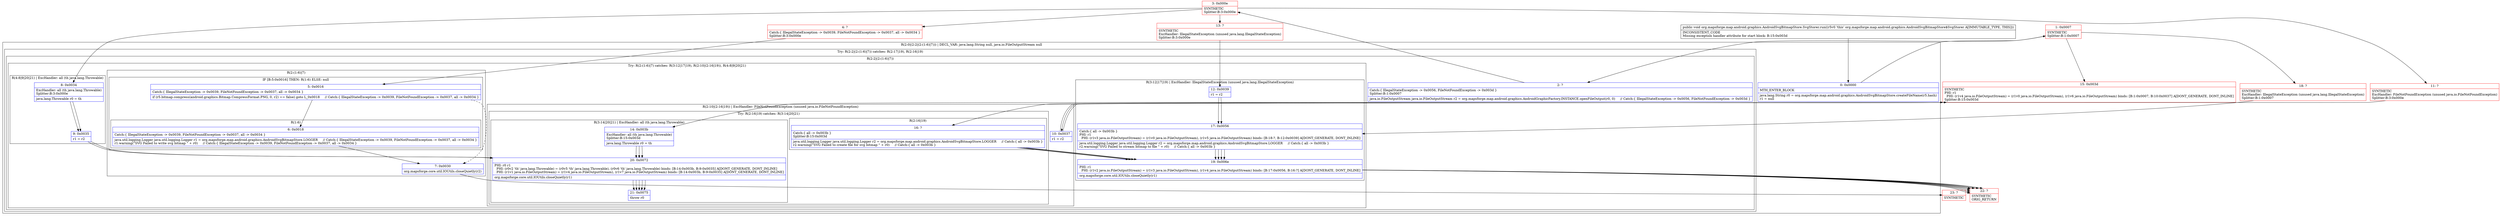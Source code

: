 digraph "CFG fororg.mapsforge.map.android.graphics.AndroidSvgBitmapStore.SvgStorer.run()V" {
subgraph cluster_Region_491045976 {
label = "R(2:0|(2:2|(2:(1:6)|7))) | DECL_VAR: java.lang.String null, java.io.FileOutputStream null\l";
node [shape=record,color=blue];
Node_0 [shape=record,label="{0\:\ 0x0000|MTH_ENTER_BLOCK\l|java.lang.String r0 = org.mapsforge.map.android.graphics.AndroidSvgBitmapStore.createFileName(r5.hash)\lr1 = null\l}"];
subgraph cluster_TryCatchRegion_379745322 {
label = "Try: R(2:2|(2:(1:6)|7)) catches: R(2:17|19), R(2:16|19)";
node [shape=record,color=blue];
subgraph cluster_Region_822347220 {
label = "R(2:2|(2:(1:6)|7))";
node [shape=record,color=blue];
Node_2 [shape=record,label="{2\:\ ?|Catch:\{ IllegalStateException \-\> 0x0056, FileNotFoundException \-\> 0x003d \}\lSplitter:B:1:0x0007\l|java.io.FileOutputStream java.io.FileOutputStream r2 = org.mapsforge.map.android.graphics.AndroidGraphicFactory.INSTANCE.openFileOutput(r0, 0)     \/\/ Catch:\{ IllegalStateException \-\> 0x0056, FileNotFoundException \-\> 0x003d \}\l}"];
subgraph cluster_TryCatchRegion_755379295 {
label = "Try: R(2:(1:6)|7) catches: R(3:12|17|19), R(2:10|(2:16|19)), R(4:8|9|20|21)";
node [shape=record,color=blue];
subgraph cluster_Region_677914735 {
label = "R(2:(1:6)|7)";
node [shape=record,color=blue];
subgraph cluster_IfRegion_1237293509 {
label = "IF [B:5:0x0016] THEN: R(1:6) ELSE: null";
node [shape=record,color=blue];
Node_5 [shape=record,label="{5\:\ 0x0016|Catch:\{ IllegalStateException \-\> 0x0039, FileNotFoundException \-\> 0x0037, all \-\> 0x0034 \}\l|if (r5.bitmap.compress(android.graphics.Bitmap.CompressFormat.PNG, 0, r2) == false) goto L_0x0018     \/\/ Catch:\{ IllegalStateException \-\> 0x0039, FileNotFoundException \-\> 0x0037, all \-\> 0x0034 \}\l}"];
subgraph cluster_Region_265500792 {
label = "R(1:6)";
node [shape=record,color=blue];
Node_6 [shape=record,label="{6\:\ 0x0018|Catch:\{ IllegalStateException \-\> 0x0039, FileNotFoundException \-\> 0x0037, all \-\> 0x0034 \}\l|java.util.logging.Logger java.util.logging.Logger r1 = org.mapsforge.map.android.graphics.AndroidSvgBitmapStore.LOGGER     \/\/ Catch:\{ IllegalStateException \-\> 0x0039, FileNotFoundException \-\> 0x0037, all \-\> 0x0034 \}\lr1.warning(\"SVG Failed to write svg bitmap \" + r0)     \/\/ Catch:\{ IllegalStateException \-\> 0x0039, FileNotFoundException \-\> 0x0037, all \-\> 0x0034 \}\l}"];
}
}
Node_7 [shape=record,label="{7\:\ 0x0030|org.mapsforge.core.util.IOUtils.closeQuietly(r2)\l}"];
}
subgraph cluster_Region_67708404 {
label = "R(3:12|17|19) | ExcHandler: IllegalStateException (unused java.lang.IllegalStateException)\l";
node [shape=record,color=blue];
Node_12 [shape=record,label="{12\:\ 0x0039|r1 = r2\l}"];
Node_17 [shape=record,label="{17\:\ 0x0056|Catch:\{ all \-\> 0x003b \}\lPHI: r1 \l  PHI: (r1v3 java.io.FileOutputStream) = (r1v0 java.io.FileOutputStream), (r1v5 java.io.FileOutputStream) binds: [B:18:?, B:12:0x0039] A[DONT_GENERATE, DONT_INLINE]\l|java.util.logging.Logger java.util.logging.Logger r2 = org.mapsforge.map.android.graphics.AndroidSvgBitmapStore.LOGGER     \/\/ Catch:\{ all \-\> 0x003b \}\lr2.warning(\"SVG Failed to stream bitmap to file \" + r0)     \/\/ Catch:\{ all \-\> 0x003b \}\l}"];
Node_19 [shape=record,label="{19\:\ 0x006e|PHI: r1 \l  PHI: (r1v2 java.io.FileOutputStream) = (r1v3 java.io.FileOutputStream), (r1v4 java.io.FileOutputStream) binds: [B:17:0x0056, B:16:?] A[DONT_GENERATE, DONT_INLINE]\l|org.mapsforge.core.util.IOUtils.closeQuietly(r1)\l}"];
}
subgraph cluster_Region_1963103891 {
label = "R(2:10|(2:16|19)) | ExcHandler: FileNotFoundException (unused java.io.FileNotFoundException)\l";
node [shape=record,color=blue];
Node_10 [shape=record,label="{10\:\ 0x0037|r1 = r2\l}"];
subgraph cluster_TryCatchRegion_1635433026 {
label = "Try: R(2:16|19) catches: R(3:14|20|21)";
node [shape=record,color=blue];
subgraph cluster_Region_1070876457 {
label = "R(2:16|19)";
node [shape=record,color=blue];
Node_16 [shape=record,label="{16\:\ ?|Catch:\{ all \-\> 0x003b \}\lSplitter:B:15:0x003d\l|java.util.logging.Logger java.util.logging.Logger r2 = org.mapsforge.map.android.graphics.AndroidSvgBitmapStore.LOGGER     \/\/ Catch:\{ all \-\> 0x003b \}\lr2.warning(\"SVG Failed to create file for svg bitmap \" + r0)     \/\/ Catch:\{ all \-\> 0x003b \}\l}"];
Node_19 [shape=record,label="{19\:\ 0x006e|PHI: r1 \l  PHI: (r1v2 java.io.FileOutputStream) = (r1v3 java.io.FileOutputStream), (r1v4 java.io.FileOutputStream) binds: [B:17:0x0056, B:16:?] A[DONT_GENERATE, DONT_INLINE]\l|org.mapsforge.core.util.IOUtils.closeQuietly(r1)\l}"];
}
subgraph cluster_Region_942680678 {
label = "R(3:14|20|21) | ExcHandler: all (th java.lang.Throwable)\l";
node [shape=record,color=blue];
Node_14 [shape=record,label="{14\:\ 0x003b|ExcHandler: all (th java.lang.Throwable)\lSplitter:B:15:0x003d\l|java.lang.Throwable r0 = th\l}"];
Node_20 [shape=record,label="{20\:\ 0x0072|PHI: r0 r1 \l  PHI: (r0v2 'th' java.lang.Throwable) = (r0v5 'th' java.lang.Throwable), (r0v6 'th' java.lang.Throwable) binds: [B:14:0x003b, B:9:0x0035] A[DONT_GENERATE, DONT_INLINE]\l  PHI: (r1v1 java.io.FileOutputStream) = (r1v4 java.io.FileOutputStream), (r1v7 java.io.FileOutputStream) binds: [B:14:0x003b, B:9:0x0035] A[DONT_GENERATE, DONT_INLINE]\l|org.mapsforge.core.util.IOUtils.closeQuietly(r1)\l}"];
Node_21 [shape=record,label="{21\:\ 0x0075|throw r0\l}"];
}
}
}
subgraph cluster_Region_1760721429 {
label = "R(4:8|9|20|21) | ExcHandler: all (th java.lang.Throwable)\l";
node [shape=record,color=blue];
Node_8 [shape=record,label="{8\:\ 0x0034|ExcHandler: all (th java.lang.Throwable)\lSplitter:B:3:0x000e\l|java.lang.Throwable r0 = th\l}"];
Node_9 [shape=record,label="{9\:\ 0x0035|r1 = r2\l}"];
Node_20 [shape=record,label="{20\:\ 0x0072|PHI: r0 r1 \l  PHI: (r0v2 'th' java.lang.Throwable) = (r0v5 'th' java.lang.Throwable), (r0v6 'th' java.lang.Throwable) binds: [B:14:0x003b, B:9:0x0035] A[DONT_GENERATE, DONT_INLINE]\l  PHI: (r1v1 java.io.FileOutputStream) = (r1v4 java.io.FileOutputStream), (r1v7 java.io.FileOutputStream) binds: [B:14:0x003b, B:9:0x0035] A[DONT_GENERATE, DONT_INLINE]\l|org.mapsforge.core.util.IOUtils.closeQuietly(r1)\l}"];
Node_21 [shape=record,label="{21\:\ 0x0075|throw r0\l}"];
}
}
}
subgraph cluster_Region_779083682 {
label = "R(2:17|19) | ExcHandler: IllegalStateException (unused java.lang.IllegalStateException)\l";
node [shape=record,color=blue];
Node_17 [shape=record,label="{17\:\ 0x0056|Catch:\{ all \-\> 0x003b \}\lPHI: r1 \l  PHI: (r1v3 java.io.FileOutputStream) = (r1v0 java.io.FileOutputStream), (r1v5 java.io.FileOutputStream) binds: [B:18:?, B:12:0x0039] A[DONT_GENERATE, DONT_INLINE]\l|java.util.logging.Logger java.util.logging.Logger r2 = org.mapsforge.map.android.graphics.AndroidSvgBitmapStore.LOGGER     \/\/ Catch:\{ all \-\> 0x003b \}\lr2.warning(\"SVG Failed to stream bitmap to file \" + r0)     \/\/ Catch:\{ all \-\> 0x003b \}\l}"];
Node_19 [shape=record,label="{19\:\ 0x006e|PHI: r1 \l  PHI: (r1v2 java.io.FileOutputStream) = (r1v3 java.io.FileOutputStream), (r1v4 java.io.FileOutputStream) binds: [B:17:0x0056, B:16:?] A[DONT_GENERATE, DONT_INLINE]\l|org.mapsforge.core.util.IOUtils.closeQuietly(r1)\l}"];
}
subgraph cluster_Region_946418415 {
label = "R(2:16|19)";
node [shape=record,color=blue];
Node_16 [shape=record,label="{16\:\ ?|Catch:\{ all \-\> 0x003b \}\lSplitter:B:15:0x003d\l|java.util.logging.Logger java.util.logging.Logger r2 = org.mapsforge.map.android.graphics.AndroidSvgBitmapStore.LOGGER     \/\/ Catch:\{ all \-\> 0x003b \}\lr2.warning(\"SVG Failed to create file for svg bitmap \" + r0)     \/\/ Catch:\{ all \-\> 0x003b \}\l}"];
Node_19 [shape=record,label="{19\:\ 0x006e|PHI: r1 \l  PHI: (r1v2 java.io.FileOutputStream) = (r1v3 java.io.FileOutputStream), (r1v4 java.io.FileOutputStream) binds: [B:17:0x0056, B:16:?] A[DONT_GENERATE, DONT_INLINE]\l|org.mapsforge.core.util.IOUtils.closeQuietly(r1)\l}"];
}
}
}
subgraph cluster_Region_779083682 {
label = "R(2:17|19) | ExcHandler: IllegalStateException (unused java.lang.IllegalStateException)\l";
node [shape=record,color=blue];
Node_17 [shape=record,label="{17\:\ 0x0056|Catch:\{ all \-\> 0x003b \}\lPHI: r1 \l  PHI: (r1v3 java.io.FileOutputStream) = (r1v0 java.io.FileOutputStream), (r1v5 java.io.FileOutputStream) binds: [B:18:?, B:12:0x0039] A[DONT_GENERATE, DONT_INLINE]\l|java.util.logging.Logger java.util.logging.Logger r2 = org.mapsforge.map.android.graphics.AndroidSvgBitmapStore.LOGGER     \/\/ Catch:\{ all \-\> 0x003b \}\lr2.warning(\"SVG Failed to stream bitmap to file \" + r0)     \/\/ Catch:\{ all \-\> 0x003b \}\l}"];
Node_19 [shape=record,label="{19\:\ 0x006e|PHI: r1 \l  PHI: (r1v2 java.io.FileOutputStream) = (r1v3 java.io.FileOutputStream), (r1v4 java.io.FileOutputStream) binds: [B:17:0x0056, B:16:?] A[DONT_GENERATE, DONT_INLINE]\l|org.mapsforge.core.util.IOUtils.closeQuietly(r1)\l}"];
}
subgraph cluster_Region_946418415 {
label = "R(2:16|19)";
node [shape=record,color=blue];
Node_16 [shape=record,label="{16\:\ ?|Catch:\{ all \-\> 0x003b \}\lSplitter:B:15:0x003d\l|java.util.logging.Logger java.util.logging.Logger r2 = org.mapsforge.map.android.graphics.AndroidSvgBitmapStore.LOGGER     \/\/ Catch:\{ all \-\> 0x003b \}\lr2.warning(\"SVG Failed to create file for svg bitmap \" + r0)     \/\/ Catch:\{ all \-\> 0x003b \}\l}"];
Node_19 [shape=record,label="{19\:\ 0x006e|PHI: r1 \l  PHI: (r1v2 java.io.FileOutputStream) = (r1v3 java.io.FileOutputStream), (r1v4 java.io.FileOutputStream) binds: [B:17:0x0056, B:16:?] A[DONT_GENERATE, DONT_INLINE]\l|org.mapsforge.core.util.IOUtils.closeQuietly(r1)\l}"];
}
subgraph cluster_Region_942680678 {
label = "R(3:14|20|21) | ExcHandler: all (th java.lang.Throwable)\l";
node [shape=record,color=blue];
Node_14 [shape=record,label="{14\:\ 0x003b|ExcHandler: all (th java.lang.Throwable)\lSplitter:B:15:0x003d\l|java.lang.Throwable r0 = th\l}"];
Node_20 [shape=record,label="{20\:\ 0x0072|PHI: r0 r1 \l  PHI: (r0v2 'th' java.lang.Throwable) = (r0v5 'th' java.lang.Throwable), (r0v6 'th' java.lang.Throwable) binds: [B:14:0x003b, B:9:0x0035] A[DONT_GENERATE, DONT_INLINE]\l  PHI: (r1v1 java.io.FileOutputStream) = (r1v4 java.io.FileOutputStream), (r1v7 java.io.FileOutputStream) binds: [B:14:0x003b, B:9:0x0035] A[DONT_GENERATE, DONT_INLINE]\l|org.mapsforge.core.util.IOUtils.closeQuietly(r1)\l}"];
Node_21 [shape=record,label="{21\:\ 0x0075|throw r0\l}"];
}
subgraph cluster_Region_67708404 {
label = "R(3:12|17|19) | ExcHandler: IllegalStateException (unused java.lang.IllegalStateException)\l";
node [shape=record,color=blue];
Node_12 [shape=record,label="{12\:\ 0x0039|r1 = r2\l}"];
Node_17 [shape=record,label="{17\:\ 0x0056|Catch:\{ all \-\> 0x003b \}\lPHI: r1 \l  PHI: (r1v3 java.io.FileOutputStream) = (r1v0 java.io.FileOutputStream), (r1v5 java.io.FileOutputStream) binds: [B:18:?, B:12:0x0039] A[DONT_GENERATE, DONT_INLINE]\l|java.util.logging.Logger java.util.logging.Logger r2 = org.mapsforge.map.android.graphics.AndroidSvgBitmapStore.LOGGER     \/\/ Catch:\{ all \-\> 0x003b \}\lr2.warning(\"SVG Failed to stream bitmap to file \" + r0)     \/\/ Catch:\{ all \-\> 0x003b \}\l}"];
Node_19 [shape=record,label="{19\:\ 0x006e|PHI: r1 \l  PHI: (r1v2 java.io.FileOutputStream) = (r1v3 java.io.FileOutputStream), (r1v4 java.io.FileOutputStream) binds: [B:17:0x0056, B:16:?] A[DONT_GENERATE, DONT_INLINE]\l|org.mapsforge.core.util.IOUtils.closeQuietly(r1)\l}"];
}
subgraph cluster_Region_1963103891 {
label = "R(2:10|(2:16|19)) | ExcHandler: FileNotFoundException (unused java.io.FileNotFoundException)\l";
node [shape=record,color=blue];
Node_10 [shape=record,label="{10\:\ 0x0037|r1 = r2\l}"];
subgraph cluster_TryCatchRegion_1635433026 {
label = "Try: R(2:16|19) catches: R(3:14|20|21)";
node [shape=record,color=blue];
subgraph cluster_Region_1070876457 {
label = "R(2:16|19)";
node [shape=record,color=blue];
Node_16 [shape=record,label="{16\:\ ?|Catch:\{ all \-\> 0x003b \}\lSplitter:B:15:0x003d\l|java.util.logging.Logger java.util.logging.Logger r2 = org.mapsforge.map.android.graphics.AndroidSvgBitmapStore.LOGGER     \/\/ Catch:\{ all \-\> 0x003b \}\lr2.warning(\"SVG Failed to create file for svg bitmap \" + r0)     \/\/ Catch:\{ all \-\> 0x003b \}\l}"];
Node_19 [shape=record,label="{19\:\ 0x006e|PHI: r1 \l  PHI: (r1v2 java.io.FileOutputStream) = (r1v3 java.io.FileOutputStream), (r1v4 java.io.FileOutputStream) binds: [B:17:0x0056, B:16:?] A[DONT_GENERATE, DONT_INLINE]\l|org.mapsforge.core.util.IOUtils.closeQuietly(r1)\l}"];
}
subgraph cluster_Region_942680678 {
label = "R(3:14|20|21) | ExcHandler: all (th java.lang.Throwable)\l";
node [shape=record,color=blue];
Node_14 [shape=record,label="{14\:\ 0x003b|ExcHandler: all (th java.lang.Throwable)\lSplitter:B:15:0x003d\l|java.lang.Throwable r0 = th\l}"];
Node_20 [shape=record,label="{20\:\ 0x0072|PHI: r0 r1 \l  PHI: (r0v2 'th' java.lang.Throwable) = (r0v5 'th' java.lang.Throwable), (r0v6 'th' java.lang.Throwable) binds: [B:14:0x003b, B:9:0x0035] A[DONT_GENERATE, DONT_INLINE]\l  PHI: (r1v1 java.io.FileOutputStream) = (r1v4 java.io.FileOutputStream), (r1v7 java.io.FileOutputStream) binds: [B:14:0x003b, B:9:0x0035] A[DONT_GENERATE, DONT_INLINE]\l|org.mapsforge.core.util.IOUtils.closeQuietly(r1)\l}"];
Node_21 [shape=record,label="{21\:\ 0x0075|throw r0\l}"];
}
}
}
subgraph cluster_Region_1760721429 {
label = "R(4:8|9|20|21) | ExcHandler: all (th java.lang.Throwable)\l";
node [shape=record,color=blue];
Node_8 [shape=record,label="{8\:\ 0x0034|ExcHandler: all (th java.lang.Throwable)\lSplitter:B:3:0x000e\l|java.lang.Throwable r0 = th\l}"];
Node_9 [shape=record,label="{9\:\ 0x0035|r1 = r2\l}"];
Node_20 [shape=record,label="{20\:\ 0x0072|PHI: r0 r1 \l  PHI: (r0v2 'th' java.lang.Throwable) = (r0v5 'th' java.lang.Throwable), (r0v6 'th' java.lang.Throwable) binds: [B:14:0x003b, B:9:0x0035] A[DONT_GENERATE, DONT_INLINE]\l  PHI: (r1v1 java.io.FileOutputStream) = (r1v4 java.io.FileOutputStream), (r1v7 java.io.FileOutputStream) binds: [B:14:0x003b, B:9:0x0035] A[DONT_GENERATE, DONT_INLINE]\l|org.mapsforge.core.util.IOUtils.closeQuietly(r1)\l}"];
Node_21 [shape=record,label="{21\:\ 0x0075|throw r0\l}"];
}
Node_1 [shape=record,color=red,label="{1\:\ 0x0007|SYNTHETIC\lSplitter:B:1:0x0007\l}"];
Node_3 [shape=record,color=red,label="{3\:\ 0x000e|SYNTHETIC\lSplitter:B:3:0x000e\l}"];
Node_4 [shape=record,color=red,label="{4\:\ ?|Catch:\{ IllegalStateException \-\> 0x0039, FileNotFoundException \-\> 0x0037, all \-\> 0x0034 \}\lSplitter:B:3:0x000e\l}"];
Node_11 [shape=record,color=red,label="{11\:\ ?|SYNTHETIC\lExcHandler: FileNotFoundException (unused java.io.FileNotFoundException)\lSplitter:B:3:0x000e\l}"];
Node_13 [shape=record,color=red,label="{13\:\ ?|SYNTHETIC\lExcHandler: IllegalStateException (unused java.lang.IllegalStateException)\lSplitter:B:3:0x000e\l}"];
Node_15 [shape=record,color=red,label="{15\:\ 0x003d|SYNTHETIC\lPHI: r1 \l  PHI: (r1v4 java.io.FileOutputStream) = (r1v0 java.io.FileOutputStream), (r1v6 java.io.FileOutputStream) binds: [B:1:0x0007, B:10:0x0037] A[DONT_GENERATE, DONT_INLINE]\lSplitter:B:15:0x003d\l}"];
Node_18 [shape=record,color=red,label="{18\:\ ?|SYNTHETIC\lExcHandler: IllegalStateException (unused java.lang.IllegalStateException)\lSplitter:B:1:0x0007\l}"];
Node_22 [shape=record,color=red,label="{22\:\ ?|SYNTHETIC\lORIG_RETURN\l}"];
Node_23 [shape=record,color=red,label="{23\:\ ?|SYNTHETIC\l}"];
MethodNode[shape=record,label="{public void org.mapsforge.map.android.graphics.AndroidSvgBitmapStore.SvgStorer.run((r5v0 'this' org.mapsforge.map.android.graphics.AndroidSvgBitmapStore$SvgStorer A[IMMUTABLE_TYPE, THIS]))  | INCONSISTENT_CODE\lMissing exception handler attribute for start block: B:15:0x003d\l}"];
MethodNode -> Node_0;
Node_0 -> Node_1;
Node_2 -> Node_3;
Node_5 -> Node_6;
Node_5 -> Node_7[style=dashed];
Node_6 -> Node_7;
Node_7 -> Node_23;
Node_12 -> Node_17;
Node_17 -> Node_19;
Node_19 -> Node_22;
Node_10 -> Node_15;
Node_16 -> Node_19;
Node_19 -> Node_22;
Node_14 -> Node_20;
Node_20 -> Node_21;
Node_8 -> Node_9;
Node_9 -> Node_20;
Node_20 -> Node_21;
Node_17 -> Node_19;
Node_19 -> Node_22;
Node_16 -> Node_19;
Node_19 -> Node_22;
Node_17 -> Node_19;
Node_19 -> Node_22;
Node_16 -> Node_19;
Node_19 -> Node_22;
Node_14 -> Node_20;
Node_20 -> Node_21;
Node_12 -> Node_17;
Node_17 -> Node_19;
Node_19 -> Node_22;
Node_10 -> Node_15;
Node_16 -> Node_19;
Node_19 -> Node_22;
Node_14 -> Node_20;
Node_20 -> Node_21;
Node_8 -> Node_9;
Node_9 -> Node_20;
Node_20 -> Node_21;
Node_1 -> Node_2;
Node_1 -> Node_18;
Node_1 -> Node_15;
Node_3 -> Node_4;
Node_3 -> Node_13;
Node_3 -> Node_11;
Node_3 -> Node_8;
Node_4 -> Node_5;
Node_11 -> Node_10;
Node_13 -> Node_12;
Node_15 -> Node_16;
Node_15 -> Node_14;
Node_18 -> Node_17;
}

